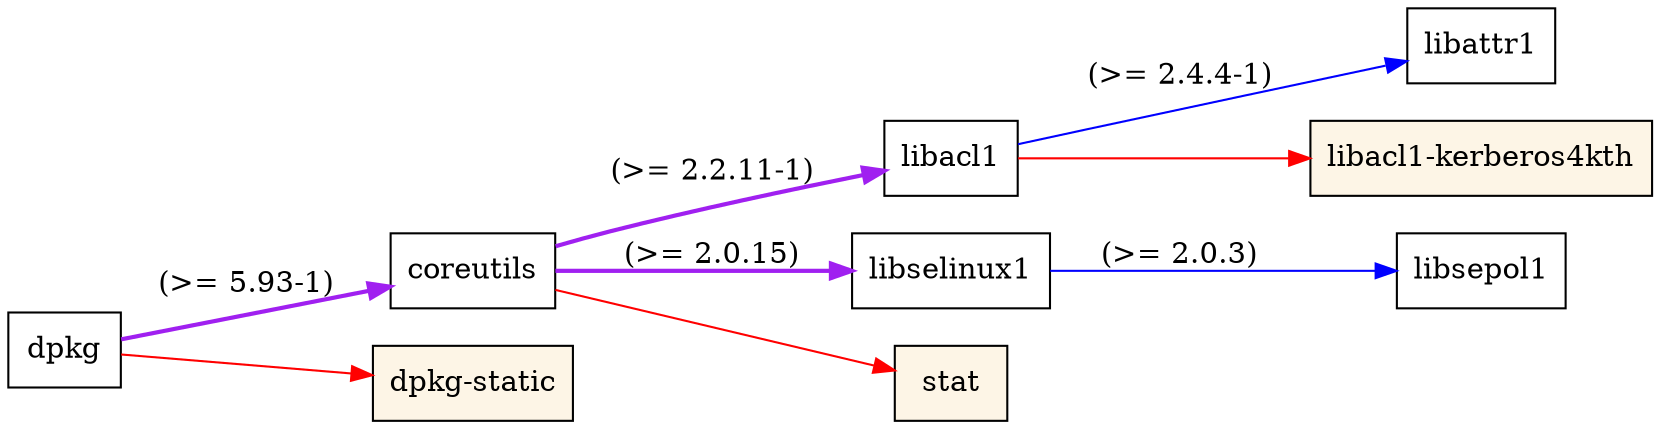 digraph "dpkg" {
	rankdir=LR;
	node [shape=box];
	"dpkg" -> "coreutils" [color=purple,style=bold,label="(>= 5.93-1)"];
	"coreutils" -> "libacl1" [color=purple,style=bold,label="(>= 2.2.11-1)"];
	"libacl1" -> "libattr1" [color=blue,label="(>= 2.4.4-1)"];
	"libacl1" -> "libacl1-kerberos4kth" [color=red];
	"coreutils" -> "libselinux1" [color=purple,style=bold,label="(>= 2.0.15)"];
	"libselinux1" -> "libsepol1" [color=blue,label="(>= 2.0.3)"];
	"coreutils" -> "stat" [color=red];
	"dpkg" -> "dpkg-static" [color=red];
	"libacl1-kerberos4kth" [style=filled,fillcolor=oldlace];
	"stat" [style=filled,fillcolor=oldlace];
	"dpkg-static" [style=filled,fillcolor=oldlace];
}
